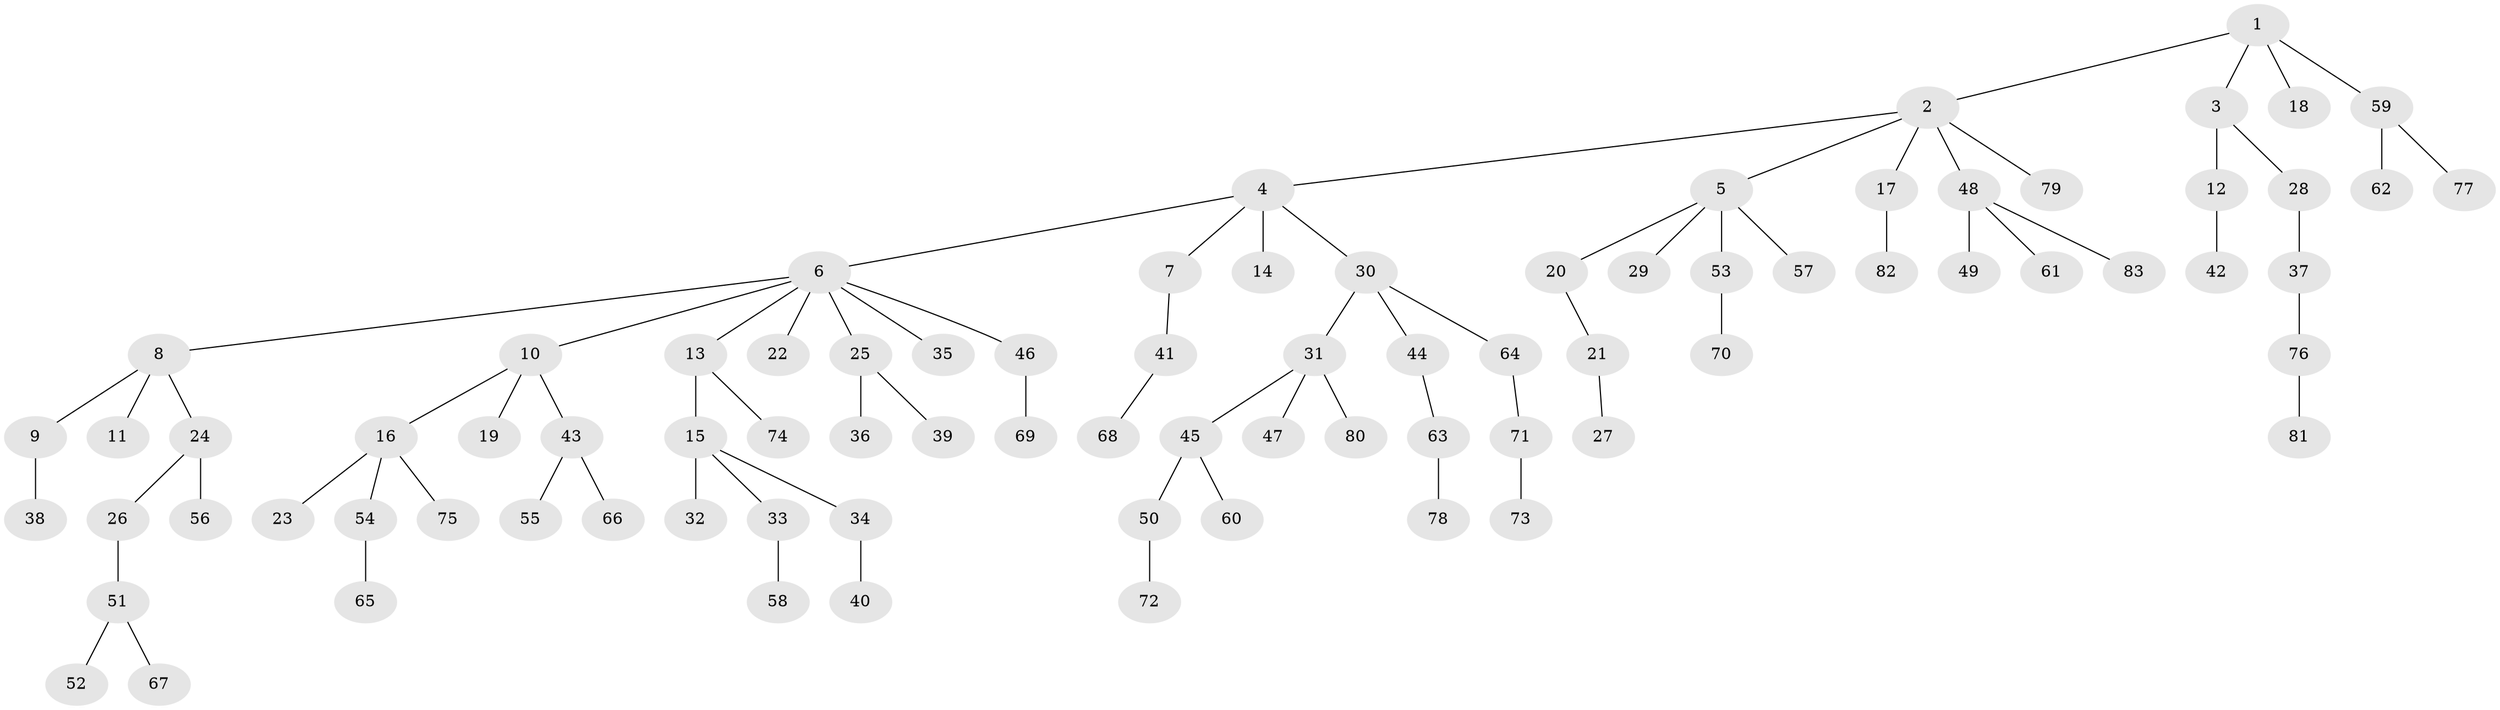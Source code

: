 // Generated by graph-tools (version 1.1) at 2025/36/03/09/25 02:36:42]
// undirected, 83 vertices, 82 edges
graph export_dot {
graph [start="1"]
  node [color=gray90,style=filled];
  1;
  2;
  3;
  4;
  5;
  6;
  7;
  8;
  9;
  10;
  11;
  12;
  13;
  14;
  15;
  16;
  17;
  18;
  19;
  20;
  21;
  22;
  23;
  24;
  25;
  26;
  27;
  28;
  29;
  30;
  31;
  32;
  33;
  34;
  35;
  36;
  37;
  38;
  39;
  40;
  41;
  42;
  43;
  44;
  45;
  46;
  47;
  48;
  49;
  50;
  51;
  52;
  53;
  54;
  55;
  56;
  57;
  58;
  59;
  60;
  61;
  62;
  63;
  64;
  65;
  66;
  67;
  68;
  69;
  70;
  71;
  72;
  73;
  74;
  75;
  76;
  77;
  78;
  79;
  80;
  81;
  82;
  83;
  1 -- 2;
  1 -- 3;
  1 -- 18;
  1 -- 59;
  2 -- 4;
  2 -- 5;
  2 -- 17;
  2 -- 48;
  2 -- 79;
  3 -- 12;
  3 -- 28;
  4 -- 6;
  4 -- 7;
  4 -- 14;
  4 -- 30;
  5 -- 20;
  5 -- 29;
  5 -- 53;
  5 -- 57;
  6 -- 8;
  6 -- 10;
  6 -- 13;
  6 -- 22;
  6 -- 25;
  6 -- 35;
  6 -- 46;
  7 -- 41;
  8 -- 9;
  8 -- 11;
  8 -- 24;
  9 -- 38;
  10 -- 16;
  10 -- 19;
  10 -- 43;
  12 -- 42;
  13 -- 15;
  13 -- 74;
  15 -- 32;
  15 -- 33;
  15 -- 34;
  16 -- 23;
  16 -- 54;
  16 -- 75;
  17 -- 82;
  20 -- 21;
  21 -- 27;
  24 -- 26;
  24 -- 56;
  25 -- 36;
  25 -- 39;
  26 -- 51;
  28 -- 37;
  30 -- 31;
  30 -- 44;
  30 -- 64;
  31 -- 45;
  31 -- 47;
  31 -- 80;
  33 -- 58;
  34 -- 40;
  37 -- 76;
  41 -- 68;
  43 -- 55;
  43 -- 66;
  44 -- 63;
  45 -- 50;
  45 -- 60;
  46 -- 69;
  48 -- 49;
  48 -- 61;
  48 -- 83;
  50 -- 72;
  51 -- 52;
  51 -- 67;
  53 -- 70;
  54 -- 65;
  59 -- 62;
  59 -- 77;
  63 -- 78;
  64 -- 71;
  71 -- 73;
  76 -- 81;
}
